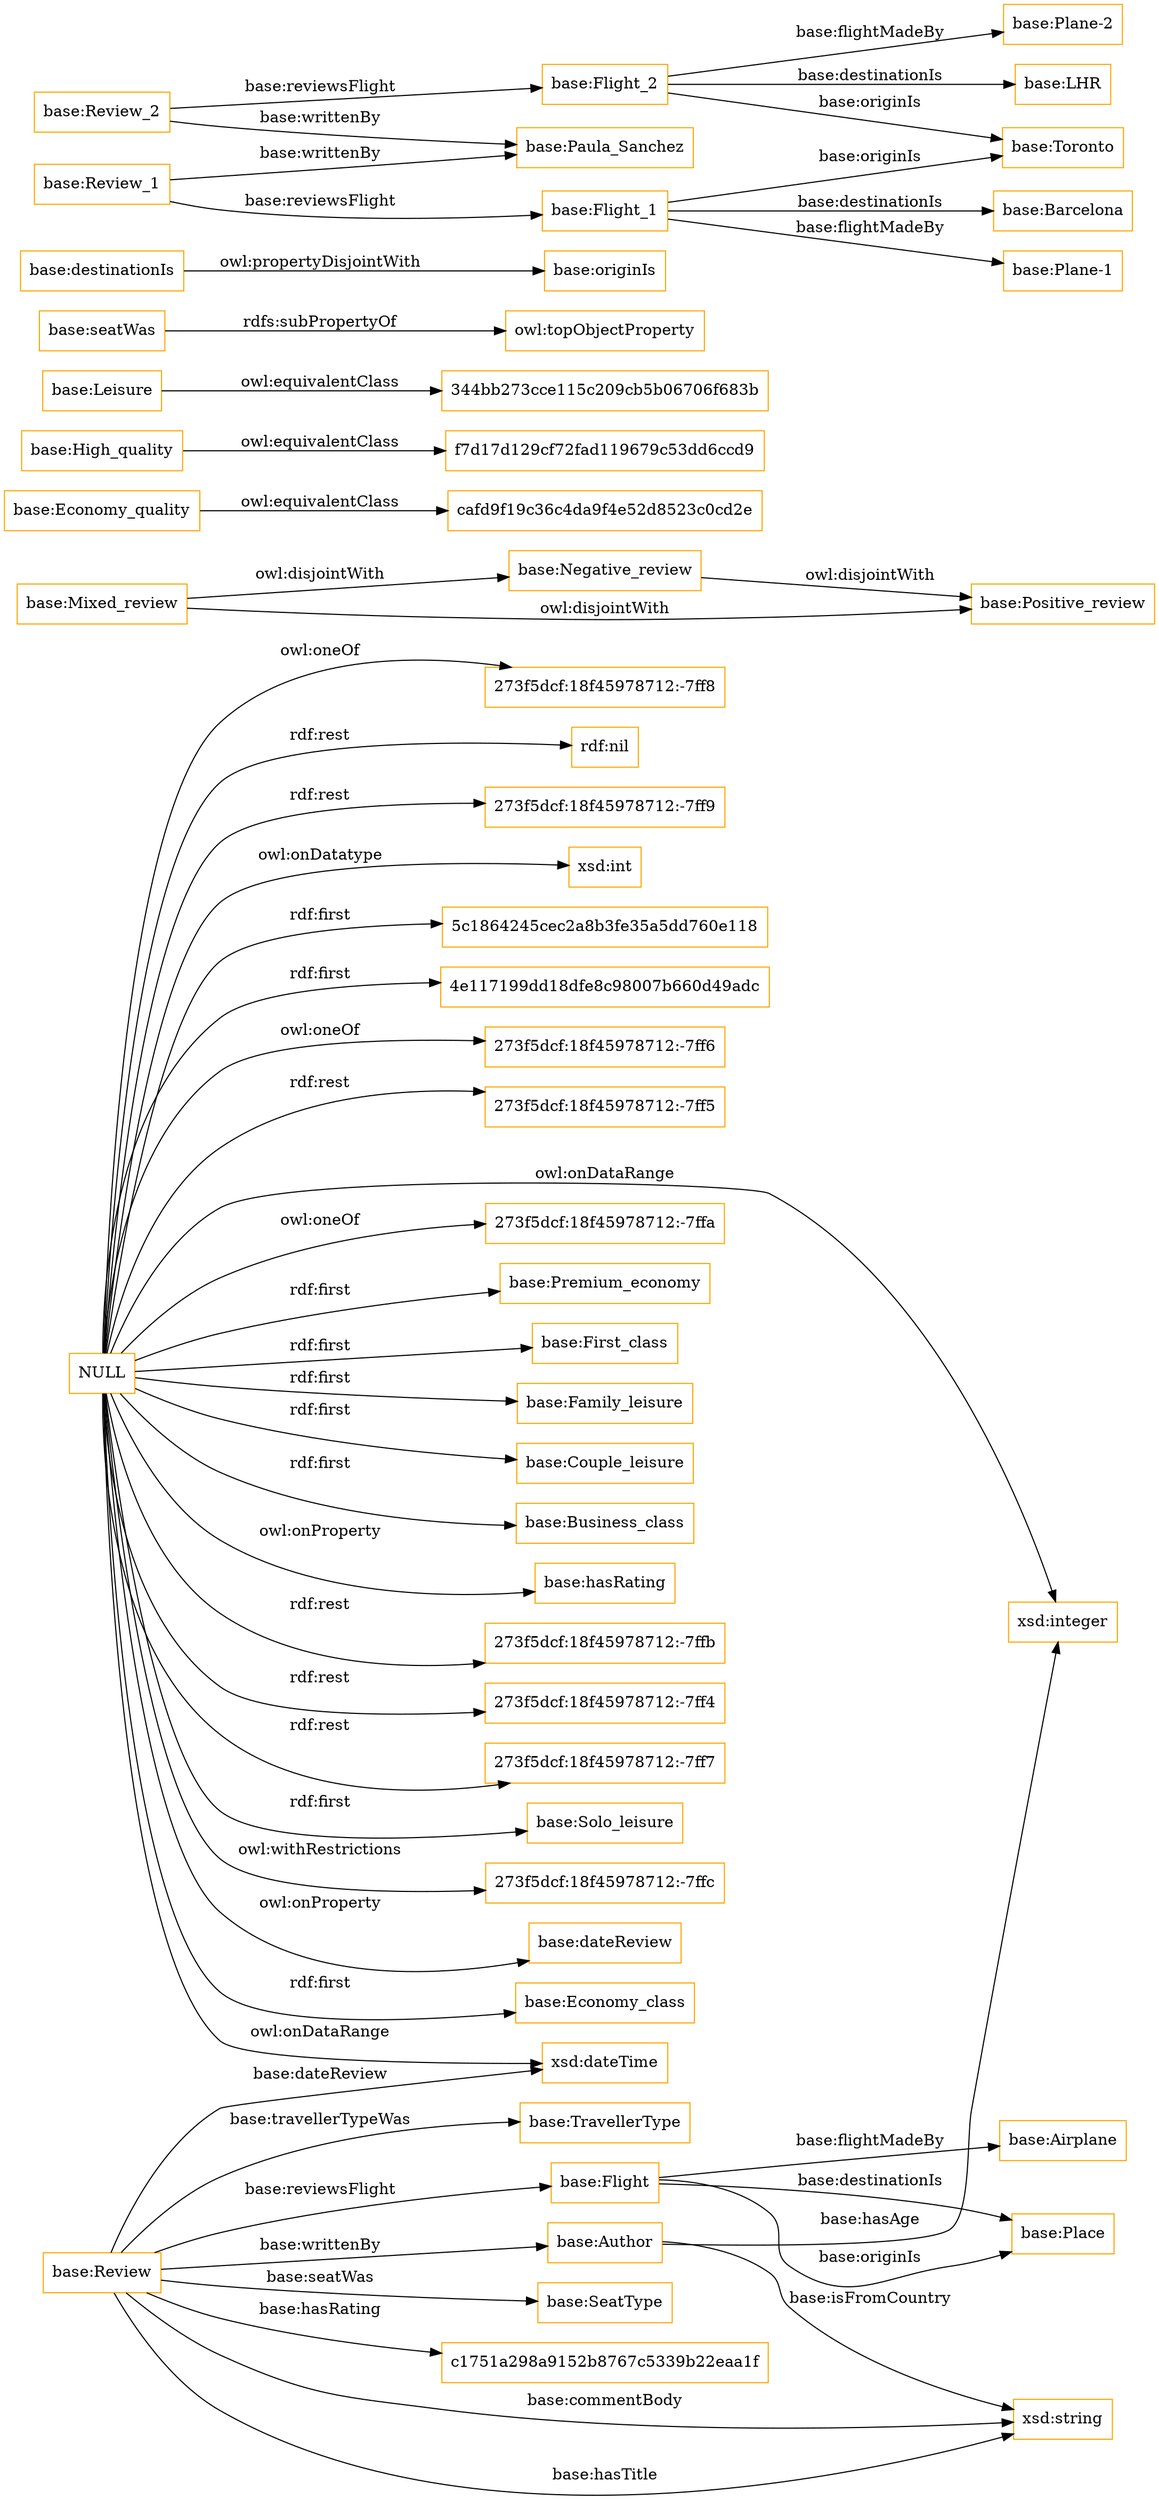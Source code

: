 digraph ar2dtool_diagram { 
rankdir=LR;
size="1501"
node [shape = rectangle, color="orange"]; "base:TravellerType" "base:Place" "base:Flight" "base:Negative_review" "base:Author" "base:Economy_quality" "f7d17d129cf72fad119679c53dd6ccd9" "base:SeatType" "base:Mixed_review" "base:Leisure" "base:Review" "base:High_quality" "base:Positive_review" "344bb273cce115c209cb5b06706f683b" "base:Airplane" "cafd9f19c36c4da9f4e52d8523c0cd2e" ; /*classes style*/
	"NULL" -> "273f5dcf:18f45978712:-7ffa" [ label = "owl:oneOf" ];
	"NULL" -> "base:Premium_economy" [ label = "rdf:first" ];
	"NULL" -> "base:First_class" [ label = "rdf:first" ];
	"NULL" -> "base:Family_leisure" [ label = "rdf:first" ];
	"NULL" -> "base:Couple_leisure" [ label = "rdf:first" ];
	"NULL" -> "base:Business_class" [ label = "rdf:first" ];
	"NULL" -> "base:hasRating" [ label = "owl:onProperty" ];
	"NULL" -> "xsd:integer" [ label = "owl:onDataRange" ];
	"NULL" -> "273f5dcf:18f45978712:-7ffb" [ label = "rdf:rest" ];
	"NULL" -> "273f5dcf:18f45978712:-7ff4" [ label = "rdf:rest" ];
	"NULL" -> "xsd:dateTime" [ label = "owl:onDataRange" ];
	"NULL" -> "273f5dcf:18f45978712:-7ff7" [ label = "rdf:rest" ];
	"NULL" -> "base:Solo_leisure" [ label = "rdf:first" ];
	"NULL" -> "273f5dcf:18f45978712:-7ffc" [ label = "owl:withRestrictions" ];
	"NULL" -> "base:dateReview" [ label = "owl:onProperty" ];
	"NULL" -> "base:Economy_class" [ label = "rdf:first" ];
	"NULL" -> "273f5dcf:18f45978712:-7ff8" [ label = "owl:oneOf" ];
	"NULL" -> "rdf:nil" [ label = "rdf:rest" ];
	"NULL" -> "273f5dcf:18f45978712:-7ff9" [ label = "rdf:rest" ];
	"NULL" -> "xsd:int" [ label = "owl:onDatatype" ];
	"NULL" -> "5c1864245cec2a8b3fe35a5dd760e118" [ label = "rdf:first" ];
	"NULL" -> "4e117199dd18dfe8c98007b660d49adc" [ label = "rdf:first" ];
	"NULL" -> "273f5dcf:18f45978712:-7ff6" [ label = "owl:oneOf" ];
	"NULL" -> "273f5dcf:18f45978712:-7ff5" [ label = "rdf:rest" ];
	"base:seatWas" -> "owl:topObjectProperty" [ label = "rdfs:subPropertyOf" ];
	"base:destinationIs" -> "base:originIs" [ label = "owl:propertyDisjointWith" ];
	"base:Review_2" -> "base:Paula_Sanchez" [ label = "base:writtenBy" ];
	"base:Review_2" -> "base:Flight_2" [ label = "base:reviewsFlight" ];
	"base:Flight_2" -> "base:Toronto" [ label = "base:originIs" ];
	"base:Flight_2" -> "base:Plane-2" [ label = "base:flightMadeBy" ];
	"base:Flight_2" -> "base:LHR" [ label = "base:destinationIs" ];
	"base:Economy_quality" -> "cafd9f19c36c4da9f4e52d8523c0cd2e" [ label = "owl:equivalentClass" ];
	"base:Review_1" -> "base:Paula_Sanchez" [ label = "base:writtenBy" ];
	"base:Review_1" -> "base:Flight_1" [ label = "base:reviewsFlight" ];
	"base:High_quality" -> "f7d17d129cf72fad119679c53dd6ccd9" [ label = "owl:equivalentClass" ];
	"base:Flight_1" -> "base:Toronto" [ label = "base:originIs" ];
	"base:Flight_1" -> "base:Plane-1" [ label = "base:flightMadeBy" ];
	"base:Flight_1" -> "base:Barcelona" [ label = "base:destinationIs" ];
	"base:Leisure" -> "344bb273cce115c209cb5b06706f683b" [ label = "owl:equivalentClass" ];
	"base:Mixed_review" -> "base:Positive_review" [ label = "owl:disjointWith" ];
	"base:Mixed_review" -> "base:Negative_review" [ label = "owl:disjointWith" ];
	"base:Negative_review" -> "base:Positive_review" [ label = "owl:disjointWith" ];
	"base:Flight" -> "base:Airplane" [ label = "base:flightMadeBy" ];
	"base:Review" -> "base:Author" [ label = "base:writtenBy" ];
	"base:Review" -> "base:TravellerType" [ label = "base:travellerTypeWas" ];
	"base:Review" -> "base:Flight" [ label = "base:reviewsFlight" ];
	"base:Review" -> "xsd:string" [ label = "base:commentBody" ];
	"base:Review" -> "c1751a298a9152b8767c5339b22eaa1f" [ label = "base:hasRating" ];
	"base:Flight" -> "base:Place" [ label = "base:originIs" ];
	"base:Review" -> "base:SeatType" [ label = "base:seatWas" ];
	"base:Flight" -> "base:Place" [ label = "base:destinationIs" ];
	"base:Review" -> "xsd:string" [ label = "base:hasTitle" ];
	"base:Review" -> "xsd:dateTime" [ label = "base:dateReview" ];
	"base:Author" -> "xsd:string" [ label = "base:isFromCountry" ];
	"base:Author" -> "xsd:integer" [ label = "base:hasAge" ];

}
